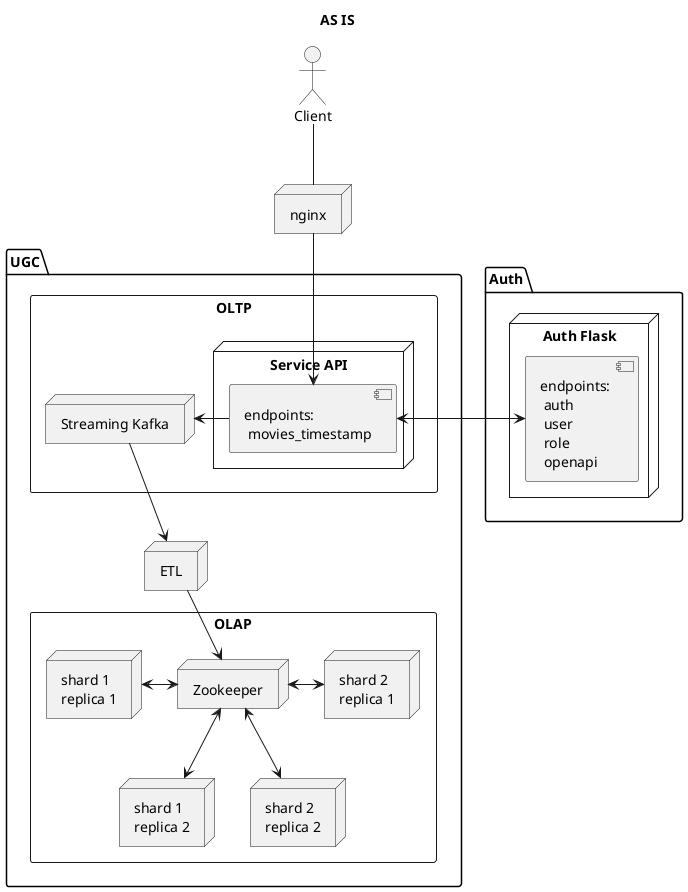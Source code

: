 @startuml as_is
title AS IS

skinparam componentStyle uml2
actor Client
node "nginx" as nginx
package "Auth" {
    node "Auth Flask"{
        component "endpoints: \n auth\n user\n role\n openapi" as endpoints_auth           
    }
}
package "UGC" {
    skinparam packageStyle rectangle
    package "OLTP" {
        node "Service API"{
            component "endpoints: \n movies_timestamp" as timestamp           
        }
        node "Streaming Kafka" as kafka
    }
    node "ETL" as etl
    package "OLAP" {
        node "Zookeeper" as zookeeper
        node "shard 1 \nreplica 1" as node1
        node "shard 2 \nreplica 1" as node2
        node "shard 1 \nreplica 2" as node3
        node "shard 2 \nreplica 2" as node4
    }
} 
Client -down- nginx
nginx -down-> timestamp
timestamp -right-> kafka
timestamp <-> endpoints_auth
kafka -down-> etl
etl -down-> zookeeper
zookeeper <-left-> node1
zookeeper <-right-> node2
zookeeper <-down-> node3
zookeeper <-down-> node4

@enduml 